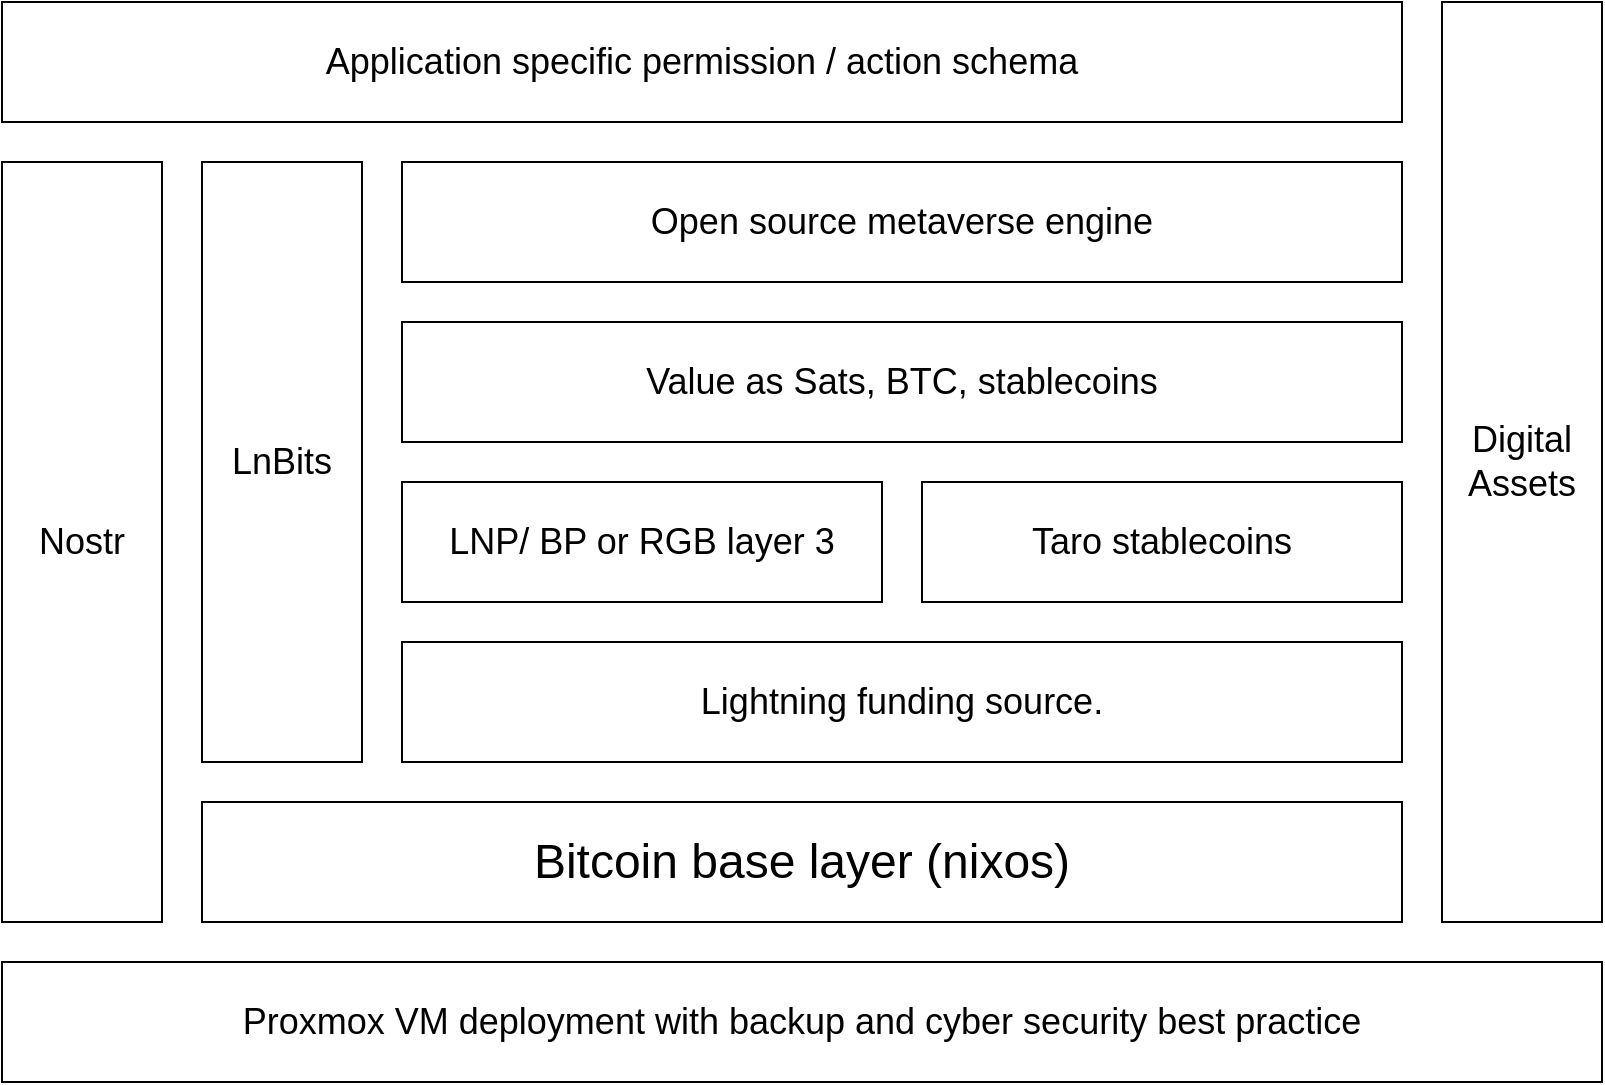 <mxfile version="16.5.6" type="device"><diagram id="Xb5dDSHbkUPvXCf4QT5v" name="Page-1"><mxGraphModel dx="1038" dy="1697" grid="1" gridSize="10" guides="1" tooltips="1" connect="1" arrows="1" fold="1" page="1" pageScale="1" pageWidth="827" pageHeight="1169" math="0" shadow="0"><root><mxCell id="0"/><mxCell id="1" parent="0"/><mxCell id="B-n56ZhfrExhMbKjsAAy-1" value="&lt;font style=&quot;font-size: 18px&quot;&gt;Application specific permission / action schema&lt;br&gt;&lt;/font&gt;" style="rounded=0;whiteSpace=wrap;html=1;" vertex="1" parent="1"><mxGeometry x="70" y="-20" width="700" height="60" as="geometry"/></mxCell><mxCell id="B-n56ZhfrExhMbKjsAAy-2" value="Nostr" style="rounded=0;whiteSpace=wrap;html=1;fontSize=18;" vertex="1" parent="1"><mxGeometry x="70" y="60" width="80" height="380" as="geometry"/></mxCell><mxCell id="B-n56ZhfrExhMbKjsAAy-3" value="LnBits" style="rounded=0;whiteSpace=wrap;html=1;fontSize=18;" vertex="1" parent="1"><mxGeometry x="170" y="60" width="80" height="300" as="geometry"/></mxCell><mxCell id="B-n56ZhfrExhMbKjsAAy-4" value="&lt;font style=&quot;font-size: 18px&quot;&gt;Open source metaverse engine&lt;/font&gt;" style="rounded=0;whiteSpace=wrap;html=1;" vertex="1" parent="1"><mxGeometry x="270" y="60" width="500" height="60" as="geometry"/></mxCell><mxCell id="B-n56ZhfrExhMbKjsAAy-5" value="&lt;font style=&quot;font-size: 18px&quot;&gt;Value as Sats, BTC, stablecoins&lt;br&gt;&lt;/font&gt;" style="rounded=0;whiteSpace=wrap;html=1;" vertex="1" parent="1"><mxGeometry x="270" y="140" width="500" height="60" as="geometry"/></mxCell><mxCell id="B-n56ZhfrExhMbKjsAAy-6" value="&lt;font style=&quot;font-size: 18px&quot;&gt;LNP/ BP or RGB layer 3&lt;/font&gt;" style="rounded=0;whiteSpace=wrap;html=1;" vertex="1" parent="1"><mxGeometry x="270" y="220" width="240" height="60" as="geometry"/></mxCell><mxCell id="B-n56ZhfrExhMbKjsAAy-7" value="&lt;font style=&quot;font-size: 18px&quot;&gt;Taro stablecoins&lt;/font&gt;" style="rounded=0;whiteSpace=wrap;html=1;" vertex="1" parent="1"><mxGeometry x="530" y="220" width="240" height="60" as="geometry"/></mxCell><mxCell id="B-n56ZhfrExhMbKjsAAy-9" value="&lt;font style=&quot;font-size: 18px&quot;&gt;Lightning funding source. &lt;/font&gt;" style="rounded=0;whiteSpace=wrap;html=1;" vertex="1" parent="1"><mxGeometry x="270" y="300" width="500" height="60" as="geometry"/></mxCell><mxCell id="B-n56ZhfrExhMbKjsAAy-10" value="&lt;font style=&quot;font-size: 24px&quot;&gt;Bitcoin base layer (nixos)&lt;br&gt;&lt;/font&gt;" style="rounded=0;whiteSpace=wrap;html=1;" vertex="1" parent="1"><mxGeometry x="170" y="380" width="600" height="60" as="geometry"/></mxCell><mxCell id="B-n56ZhfrExhMbKjsAAy-11" value="&lt;font style=&quot;font-size: 18px&quot;&gt;Proxmox VM deployment with backup and cyber security best practice&lt;/font&gt;" style="rounded=0;whiteSpace=wrap;html=1;" vertex="1" parent="1"><mxGeometry x="70" y="460" width="800" height="60" as="geometry"/></mxCell><mxCell id="B-n56ZhfrExhMbKjsAAy-12" value="&lt;div&gt;Digital&lt;br&gt;&lt;/div&gt;&lt;div&gt;Assets&lt;/div&gt;" style="rounded=0;whiteSpace=wrap;html=1;fontSize=18;" vertex="1" parent="1"><mxGeometry x="790" y="-20" width="80" height="460" as="geometry"/></mxCell></root></mxGraphModel></diagram></mxfile>